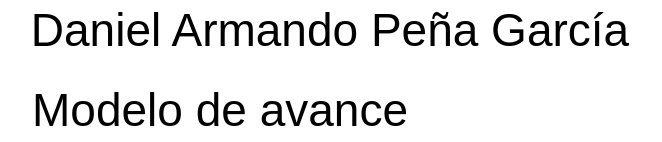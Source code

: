 <mxfile version="20.8.10" type="device"><diagram name="Página-1" id="Zq9JtSb6Yw60978q3Y60"><mxGraphModel dx="1102" dy="663" grid="1" gridSize="10" guides="1" tooltips="1" connect="1" arrows="1" fold="1" page="1" pageScale="1" pageWidth="827" pageHeight="1169" math="0" shadow="0"><root><mxCell id="0"/><mxCell id="1" parent="0"/><mxCell id="o5hHgqF-OU1p34G-gpq3-1" value="Daniel Armando Peña García" style="text;html=1;strokeColor=none;fillColor=none;align=center;verticalAlign=middle;whiteSpace=wrap;rounded=0;fontSize=23;" vertex="1" parent="1"><mxGeometry x="10" y="10" width="330" height="30" as="geometry"/></mxCell><mxCell id="o5hHgqF-OU1p34G-gpq3-2" value="Modelo de avance" style="text;html=1;strokeColor=none;fillColor=none;align=center;verticalAlign=middle;whiteSpace=wrap;rounded=0;fontSize=23;" vertex="1" parent="1"><mxGeometry x="20" y="50" width="200" height="30" as="geometry"/></mxCell></root></mxGraphModel></diagram></mxfile>